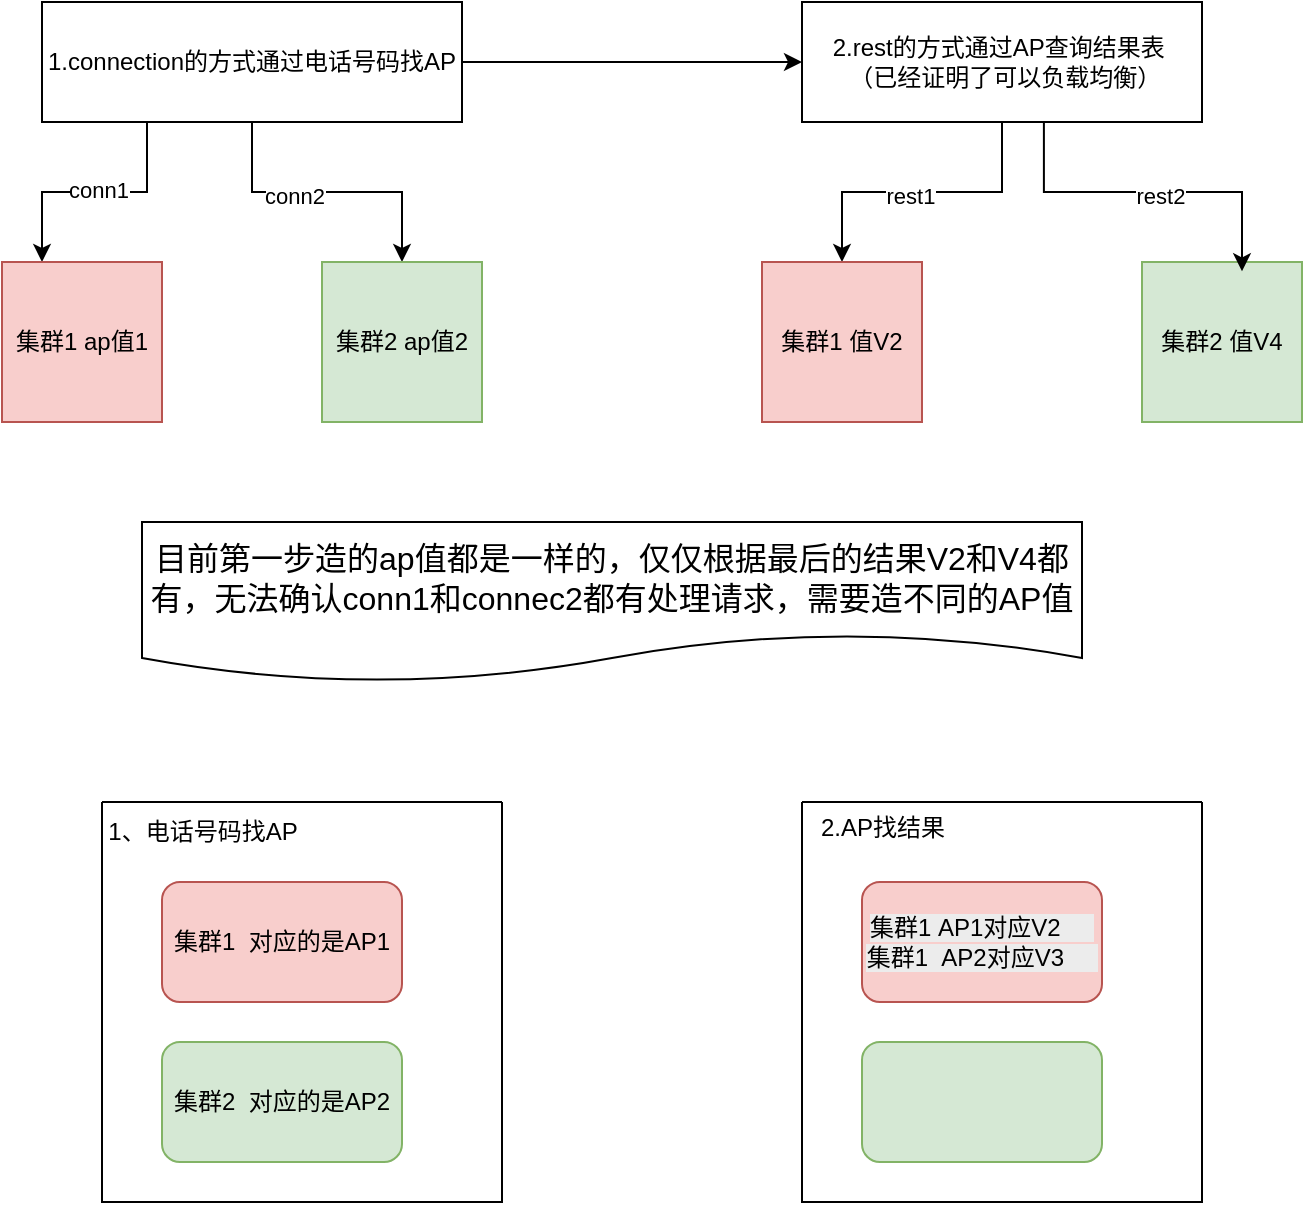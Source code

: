 <mxfile version="26.2.12">
  <diagram name="第 1 页" id="8o7UcqT5gR5OmiEXhHoG">
    <mxGraphModel dx="1215" dy="657" grid="1" gridSize="10" guides="1" tooltips="1" connect="1" arrows="1" fold="1" page="1" pageScale="1" pageWidth="827" pageHeight="1169" math="0" shadow="0">
      <root>
        <mxCell id="0" />
        <mxCell id="1" parent="0" />
        <mxCell id="f5Mhd6XvQ6sr-KnToCeB-28" style="edgeStyle=orthogonalEdgeStyle;rounded=0;orthogonalLoop=1;jettySize=auto;html=1;exitX=0.5;exitY=1;exitDx=0;exitDy=0;entryX=0.5;entryY=0;entryDx=0;entryDy=0;" parent="1" source="f5Mhd6XvQ6sr-KnToCeB-2" target="f5Mhd6XvQ6sr-KnToCeB-14" edge="1">
          <mxGeometry relative="1" as="geometry" />
        </mxCell>
        <mxCell id="f5Mhd6XvQ6sr-KnToCeB-40" value="rest1" style="edgeLabel;html=1;align=center;verticalAlign=middle;resizable=0;points=[];" parent="f5Mhd6XvQ6sr-KnToCeB-28" vertex="1" connectable="0">
          <mxGeometry x="0.089" y="2" relative="1" as="geometry">
            <mxPoint as="offset" />
          </mxGeometry>
        </mxCell>
        <mxCell id="f5Mhd6XvQ6sr-KnToCeB-2" value="2.rest的方式通过AP查询结果表&amp;nbsp; &amp;nbsp;（已经证明了可以负载均衡）" style="rounded=0;whiteSpace=wrap;html=1;" parent="1" vertex="1">
          <mxGeometry x="490" y="240" width="200" height="60" as="geometry" />
        </mxCell>
        <mxCell id="f5Mhd6XvQ6sr-KnToCeB-8" style="edgeStyle=orthogonalEdgeStyle;rounded=0;orthogonalLoop=1;jettySize=auto;html=1;exitX=1;exitY=0.5;exitDx=0;exitDy=0;entryX=0;entryY=0.5;entryDx=0;entryDy=0;" parent="1" source="f5Mhd6XvQ6sr-KnToCeB-6" target="f5Mhd6XvQ6sr-KnToCeB-2" edge="1">
          <mxGeometry relative="1" as="geometry" />
        </mxCell>
        <mxCell id="f5Mhd6XvQ6sr-KnToCeB-21" style="edgeStyle=orthogonalEdgeStyle;rounded=0;orthogonalLoop=1;jettySize=auto;html=1;exitX=0.5;exitY=1;exitDx=0;exitDy=0;entryX=0.5;entryY=0;entryDx=0;entryDy=0;" parent="1" source="f5Mhd6XvQ6sr-KnToCeB-6" target="f5Mhd6XvQ6sr-KnToCeB-13" edge="1">
          <mxGeometry relative="1" as="geometry" />
        </mxCell>
        <mxCell id="f5Mhd6XvQ6sr-KnToCeB-33" value="conn2" style="edgeLabel;html=1;align=center;verticalAlign=middle;resizable=0;points=[];" parent="f5Mhd6XvQ6sr-KnToCeB-21" vertex="1" connectable="0">
          <mxGeometry x="-0.237" y="-2" relative="1" as="geometry">
            <mxPoint as="offset" />
          </mxGeometry>
        </mxCell>
        <mxCell id="f5Mhd6XvQ6sr-KnToCeB-38" style="edgeStyle=orthogonalEdgeStyle;rounded=0;orthogonalLoop=1;jettySize=auto;html=1;exitX=0.25;exitY=1;exitDx=0;exitDy=0;entryX=0.25;entryY=0;entryDx=0;entryDy=0;" parent="1" source="f5Mhd6XvQ6sr-KnToCeB-6" target="f5Mhd6XvQ6sr-KnToCeB-12" edge="1">
          <mxGeometry relative="1" as="geometry" />
        </mxCell>
        <mxCell id="f5Mhd6XvQ6sr-KnToCeB-39" value="conn1" style="edgeLabel;html=1;align=center;verticalAlign=middle;resizable=0;points=[];" parent="f5Mhd6XvQ6sr-KnToCeB-38" vertex="1" connectable="0">
          <mxGeometry x="-0.018" y="-1" relative="1" as="geometry">
            <mxPoint as="offset" />
          </mxGeometry>
        </mxCell>
        <mxCell id="f5Mhd6XvQ6sr-KnToCeB-6" value="1.connection的方式通过电话号码找AP" style="rounded=0;whiteSpace=wrap;html=1;" parent="1" vertex="1">
          <mxGeometry x="110" y="240" width="210" height="60" as="geometry" />
        </mxCell>
        <mxCell id="f5Mhd6XvQ6sr-KnToCeB-12" value="集群1 ap值1" style="whiteSpace=wrap;html=1;aspect=fixed;fillColor=#f8cecc;strokeColor=#b85450;" parent="1" vertex="1">
          <mxGeometry x="90" y="370" width="80" height="80" as="geometry" />
        </mxCell>
        <mxCell id="f5Mhd6XvQ6sr-KnToCeB-13" value="集群2 ap值2" style="whiteSpace=wrap;html=1;aspect=fixed;fillColor=#d5e8d4;strokeColor=#82b366;" parent="1" vertex="1">
          <mxGeometry x="250" y="370" width="80" height="80" as="geometry" />
        </mxCell>
        <mxCell id="f5Mhd6XvQ6sr-KnToCeB-14" value="集群1 值V2" style="whiteSpace=wrap;html=1;aspect=fixed;fillColor=#f8cecc;strokeColor=#b85450;" parent="1" vertex="1">
          <mxGeometry x="470" y="370" width="80" height="80" as="geometry" />
        </mxCell>
        <mxCell id="f5Mhd6XvQ6sr-KnToCeB-15" value="集群2 值V4" style="whiteSpace=wrap;html=1;aspect=fixed;fillColor=#d5e8d4;strokeColor=#82b366;" parent="1" vertex="1">
          <mxGeometry x="660" y="370" width="80" height="80" as="geometry" />
        </mxCell>
        <mxCell id="f5Mhd6XvQ6sr-KnToCeB-31" style="edgeStyle=orthogonalEdgeStyle;rounded=0;orthogonalLoop=1;jettySize=auto;html=1;exitX=0.5;exitY=1;exitDx=0;exitDy=0;entryX=0.613;entryY=0.058;entryDx=0;entryDy=0;entryPerimeter=0;" parent="1" edge="1">
          <mxGeometry relative="1" as="geometry">
            <mxPoint x="620.96" y="300" as="sourcePoint" />
            <mxPoint x="710" y="374.64" as="targetPoint" />
            <Array as="points">
              <mxPoint x="610.96" y="300" />
              <mxPoint x="610.96" y="335" />
              <mxPoint x="709.96" y="335" />
            </Array>
          </mxGeometry>
        </mxCell>
        <mxCell id="f5Mhd6XvQ6sr-KnToCeB-41" value="rest2" style="edgeLabel;html=1;align=center;verticalAlign=middle;resizable=0;points=[];" parent="f5Mhd6XvQ6sr-KnToCeB-31" vertex="1" connectable="0">
          <mxGeometry x="0.114" y="-2" relative="1" as="geometry">
            <mxPoint as="offset" />
          </mxGeometry>
        </mxCell>
        <mxCell id="f5Mhd6XvQ6sr-KnToCeB-43" value="&lt;font&gt;目前第一步造的ap值都是一样的，仅仅根据最后的结果V2和V4都有，无法确认conn1和connec2都有处理请求，需要造不同的AP值&lt;/font&gt;" style="shape=document;whiteSpace=wrap;html=1;boundedLbl=1;fontSize=16;" parent="1" vertex="1">
          <mxGeometry x="160" y="500" width="470" height="80" as="geometry" />
        </mxCell>
        <mxCell id="csJ0kRCY4yboLNJ_zuVV-1" value="" style="swimlane;startSize=0;" vertex="1" parent="1">
          <mxGeometry x="140" y="640" width="200" height="200" as="geometry" />
        </mxCell>
        <mxCell id="csJ0kRCY4yboLNJ_zuVV-5" value="1、电话号码找AP" style="text;html=1;align=center;verticalAlign=middle;resizable=0;points=[];autosize=1;strokeColor=none;fillColor=none;" vertex="1" parent="csJ0kRCY4yboLNJ_zuVV-1">
          <mxGeometry x="-10" width="120" height="30" as="geometry" />
        </mxCell>
        <mxCell id="csJ0kRCY4yboLNJ_zuVV-6" value="集群1&amp;nbsp; 对应的是AP1" style="rounded=1;whiteSpace=wrap;html=1;fillColor=#f8cecc;strokeColor=#b85450;" vertex="1" parent="csJ0kRCY4yboLNJ_zuVV-1">
          <mxGeometry x="30" y="40" width="120" height="60" as="geometry" />
        </mxCell>
        <mxCell id="csJ0kRCY4yboLNJ_zuVV-7" value="集群2&amp;nbsp; 对应的是AP2" style="rounded=1;whiteSpace=wrap;html=1;fillColor=#d5e8d4;strokeColor=#82b366;" vertex="1" parent="csJ0kRCY4yboLNJ_zuVV-1">
          <mxGeometry x="30" y="120" width="120" height="60" as="geometry" />
        </mxCell>
        <mxCell id="csJ0kRCY4yboLNJ_zuVV-2" value="" style="swimlane;startSize=0;" vertex="1" parent="1">
          <mxGeometry x="490" y="640" width="200" height="200" as="geometry">
            <mxRectangle x="490" y="640" width="50" height="40" as="alternateBounds" />
          </mxGeometry>
        </mxCell>
        <mxCell id="csJ0kRCY4yboLNJ_zuVV-8" value="&lt;br&gt;&lt;span style=&quot;color: rgb(0, 0, 0); font-family: Helvetica; font-size: 12px; font-style: normal; font-variant-ligatures: normal; font-variant-caps: normal; font-weight: 400; letter-spacing: normal; orphans: 2; text-align: center; text-indent: 0px; text-transform: none; widows: 2; word-spacing: 0px; -webkit-text-stroke-width: 0px; white-space: normal; background-color: rgb(236, 236, 236); text-decoration-thickness: initial; text-decoration-style: initial; text-decoration-color: initial; float: none; display: inline !important;&quot;&gt;集群1 AP1对应V2&amp;nbsp; &amp;nbsp; &amp;nbsp; 集群1&amp;nbsp; AP2对应V3&amp;nbsp; &amp;nbsp; &amp;nbsp;&lt;/span&gt;&lt;div&gt;&lt;br&gt;&lt;/div&gt;" style="rounded=1;whiteSpace=wrap;html=1;fillColor=#f8cecc;strokeColor=#b85450;" vertex="1" parent="csJ0kRCY4yboLNJ_zuVV-2">
          <mxGeometry x="30" y="40" width="120" height="60" as="geometry" />
        </mxCell>
        <mxCell id="csJ0kRCY4yboLNJ_zuVV-9" value="" style="rounded=1;whiteSpace=wrap;html=1;fillColor=#d5e8d4;strokeColor=#82b366;" vertex="1" parent="csJ0kRCY4yboLNJ_zuVV-2">
          <mxGeometry x="30" y="120" width="120" height="60" as="geometry" />
        </mxCell>
        <mxCell id="csJ0kRCY4yboLNJ_zuVV-10" value="2.AP找结果&lt;div&gt;&lt;br&gt;&lt;/div&gt;" style="text;html=1;align=center;verticalAlign=middle;resizable=0;points=[];autosize=1;strokeColor=none;fillColor=none;" vertex="1" parent="csJ0kRCY4yboLNJ_zuVV-2">
          <mxGeometry x="-5" width="90" height="40" as="geometry" />
        </mxCell>
        <mxCell id="csJ0kRCY4yboLNJ_zuVV-11" style="edgeStyle=orthogonalEdgeStyle;rounded=0;orthogonalLoop=1;jettySize=auto;html=1;exitX=0;exitY=0;exitDx=0;exitDy=0;entryX=0.389;entryY=1;entryDx=0;entryDy=0;entryPerimeter=0;" edge="1" parent="csJ0kRCY4yboLNJ_zuVV-2" source="csJ0kRCY4yboLNJ_zuVV-8" target="csJ0kRCY4yboLNJ_zuVV-10">
          <mxGeometry relative="1" as="geometry" />
        </mxCell>
      </root>
    </mxGraphModel>
  </diagram>
</mxfile>
